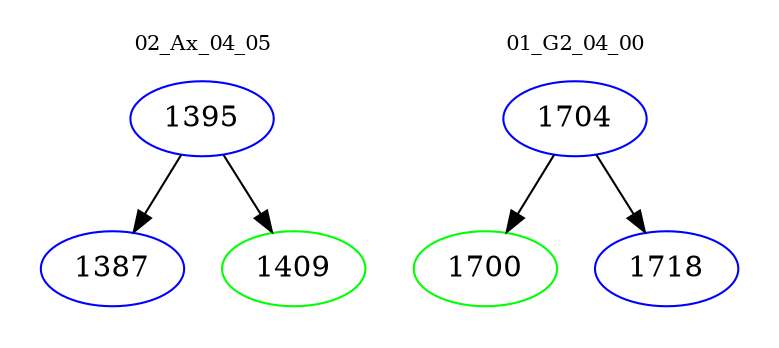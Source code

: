 digraph{
subgraph cluster_0 {
color = white
label = "02_Ax_04_05";
fontsize=10;
T0_1395 [label="1395", color="blue"]
T0_1395 -> T0_1387 [color="black"]
T0_1387 [label="1387", color="blue"]
T0_1395 -> T0_1409 [color="black"]
T0_1409 [label="1409", color="green"]
}
subgraph cluster_1 {
color = white
label = "01_G2_04_00";
fontsize=10;
T1_1704 [label="1704", color="blue"]
T1_1704 -> T1_1700 [color="black"]
T1_1700 [label="1700", color="green"]
T1_1704 -> T1_1718 [color="black"]
T1_1718 [label="1718", color="blue"]
}
}
